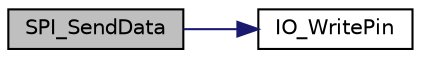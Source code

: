digraph "SPI_SendData"
{
  edge [fontname="Helvetica",fontsize="10",labelfontname="Helvetica",labelfontsize="10"];
  node [fontname="Helvetica",fontsize="10",shape=record];
  rankdir="LR";
  Node133 [label="SPI_SendData",height=0.2,width=0.4,color="black", fillcolor="grey75", style="filled", fontcolor="black"];
  Node133 -> Node134 [color="midnightblue",fontsize="10",style="solid",fontname="Helvetica"];
  Node134 [label="IO_WritePin",height=0.2,width=0.4,color="black", fillcolor="white", style="filled",URL="$io_8c.html#a1709c6b36be8ee2ebaf5e076300b6a93",tooltip="Sets the state of a pin. "];
}
